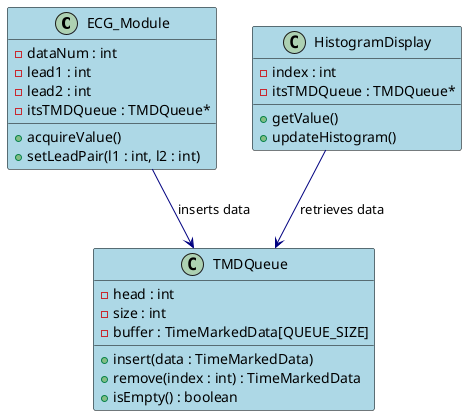 @startuml ClassDiagram

skinparam class {
    BackgroundColor LightBlue
    ArrowColor Navy
    BorderColor Black
}

class ECG_Module {
    - dataNum : int
    - lead1 : int
    - lead2 : int
    - itsTMDQueue : TMDQueue*
    + acquireValue()
    + setLeadPair(l1 : int, l2 : int)
}

class TMDQueue {
    - head : int
    - size : int
    - buffer : TimeMarkedData[QUEUE_SIZE]
    + insert(data : TimeMarkedData)
    + remove(index : int) : TimeMarkedData
    + isEmpty() : boolean
}

class HistogramDisplay {
    - index : int
    - itsTMDQueue : TMDQueue*
    + getValue()
    + updateHistogram()
}

ECG_Module --> TMDQueue : inserts data
HistogramDisplay --> TMDQueue : retrieves data

@enduml
